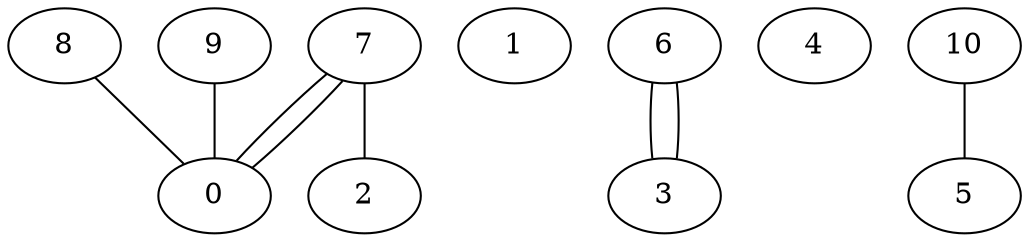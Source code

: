 graph G {
0;
1;
2;
3;
4;
5;
6;
7;
8;
9;
10;
10--5 ;
9--0 ;
8--0 ;
7--0 ;
7--0 ;
7--2 ;
6--3 ;
6--3 ;
}
